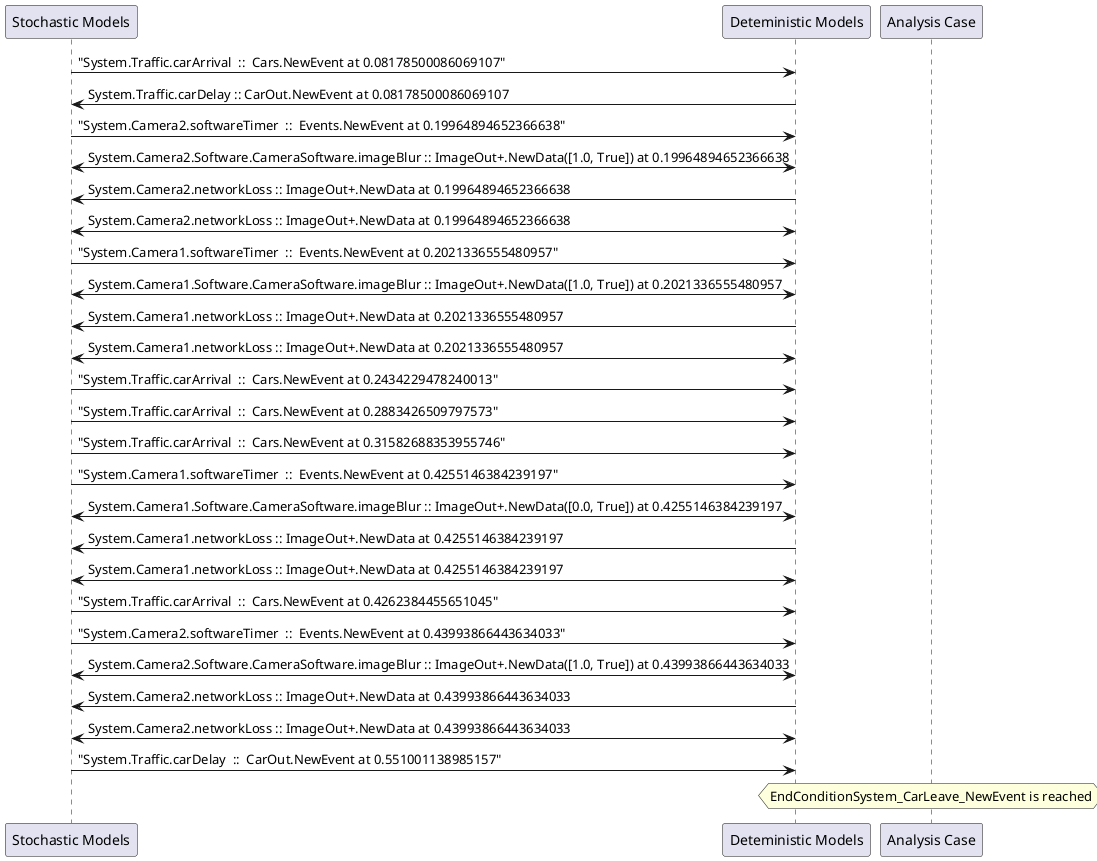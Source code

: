 
	@startuml
	participant "Stochastic Models" as stochmodel
	participant "Deteministic Models" as detmodel
	participant "Analysis Case" as analysis
	{29989_stop} stochmodel -> detmodel : "System.Traffic.carArrival  ::  Cars.NewEvent at 0.08178500086069107"
{30001_start} detmodel -> stochmodel : System.Traffic.carDelay :: CarOut.NewEvent at 0.08178500086069107
{29974_stop} stochmodel -> detmodel : "System.Camera2.softwareTimer  ::  Events.NewEvent at 0.19964894652366638"
detmodel <-> stochmodel : System.Camera2.Software.CameraSoftware.imageBlur :: ImageOut+.NewData([1.0, True]) at 0.19964894652366638
detmodel -> stochmodel : System.Camera2.networkLoss :: ImageOut+.NewData at 0.19964894652366638
detmodel <-> stochmodel : System.Camera2.networkLoss :: ImageOut+.NewData at 0.19964894652366638
{29959_stop} stochmodel -> detmodel : "System.Camera1.softwareTimer  ::  Events.NewEvent at 0.2021336555480957"
detmodel <-> stochmodel : System.Camera1.Software.CameraSoftware.imageBlur :: ImageOut+.NewData([1.0, True]) at 0.2021336555480957
detmodel -> stochmodel : System.Camera1.networkLoss :: ImageOut+.NewData at 0.2021336555480957
detmodel <-> stochmodel : System.Camera1.networkLoss :: ImageOut+.NewData at 0.2021336555480957
{29990_stop} stochmodel -> detmodel : "System.Traffic.carArrival  ::  Cars.NewEvent at 0.2434229478240013"
{29991_stop} stochmodel -> detmodel : "System.Traffic.carArrival  ::  Cars.NewEvent at 0.2883426509797573"
{29992_stop} stochmodel -> detmodel : "System.Traffic.carArrival  ::  Cars.NewEvent at 0.31582688353955746"
{29960_stop} stochmodel -> detmodel : "System.Camera1.softwareTimer  ::  Events.NewEvent at 0.4255146384239197"
detmodel <-> stochmodel : System.Camera1.Software.CameraSoftware.imageBlur :: ImageOut+.NewData([0.0, True]) at 0.4255146384239197
detmodel -> stochmodel : System.Camera1.networkLoss :: ImageOut+.NewData at 0.4255146384239197
detmodel <-> stochmodel : System.Camera1.networkLoss :: ImageOut+.NewData at 0.4255146384239197
{29993_stop} stochmodel -> detmodel : "System.Traffic.carArrival  ::  Cars.NewEvent at 0.4262384455651045"
{29975_stop} stochmodel -> detmodel : "System.Camera2.softwareTimer  ::  Events.NewEvent at 0.43993866443634033"
detmodel <-> stochmodel : System.Camera2.Software.CameraSoftware.imageBlur :: ImageOut+.NewData([1.0, True]) at 0.43993866443634033
detmodel -> stochmodel : System.Camera2.networkLoss :: ImageOut+.NewData at 0.43993866443634033
detmodel <-> stochmodel : System.Camera2.networkLoss :: ImageOut+.NewData at 0.43993866443634033
{30001_stop} stochmodel -> detmodel : "System.Traffic.carDelay  ::  CarOut.NewEvent at 0.551001138985157"
{30001_start} <-> {30001_stop} : delay
hnote over analysis 
EndConditionSystem_CarLeave_NewEvent is reached
endnote
@enduml